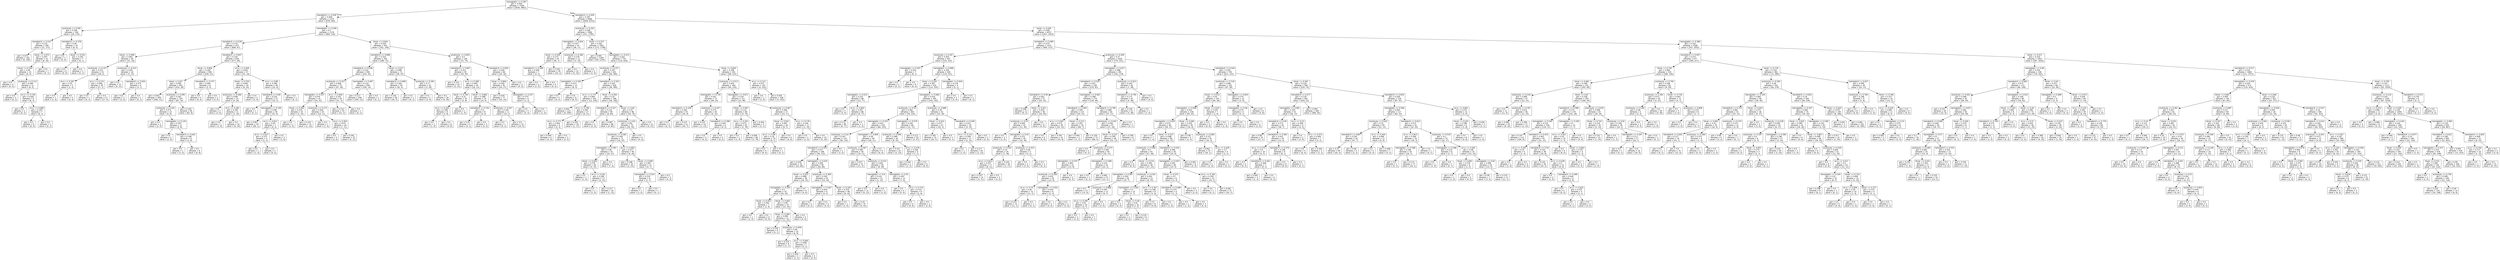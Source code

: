 digraph Tree {
node [shape=box, fontname="helvetica"] ;
edge [fontname="helvetica"] ;
0 [label="hemoglobin <= 0.287\ngini = 0.458\nsamples = 7438\nvalue = [2636, 4802]"] ;
1 [label="hematokrit <= 0.439\ngini = 0.409\nsamples = 1370\nvalue = [978, 392]"] ;
0 -> 1 [labeldistance=2.5, labelangle=45, headlabel="True"] ;
3 [label="erytrocyty <= 0.391\ngini = 0.168\nsamples = 194\nvalue = [18, 176]"] ;
1 -> 3 ;
87 [label="hematokrit <= 0.417\ngini = 0.122\nsamples = 184\nvalue = [12, 172]"] ;
3 -> 87 ;
319 [label="gini = 0.071\nsamples = 162\nvalue = [6, 156]"] ;
87 -> 319 ;
320 [label="hbver <= 0.475\ngini = 0.397\nsamples = 22\nvalue = [6, 16]"] ;
87 -> 320 ;
559 [label="hbver <= 0.344\ngini = 0.48\nsamples = 15\nvalue = [6, 9]"] ;
320 -> 559 ;
561 [label="gini = 0.0\nsamples = 4\nvalue = [0, 4]"] ;
559 -> 561 ;
562 [label="erytrocyty <= 0.112\ngini = 0.496\nsamples = 11\nvalue = [6, 5]"] ;
559 -> 562 ;
627 [label="gini = 0.0\nsamples = 2\nvalue = [0, 2]"] ;
562 -> 627 ;
628 [label="er-cv <= 0.238\ngini = 0.444\nsamples = 9\nvalue = [6, 3]"] ;
562 -> 628 ;
629 [label="gini = 0.0\nsamples = 2\nvalue = [0, 2]"] ;
628 -> 629 ;
630 [label="er-cv <= 0.689\ngini = 0.245\nsamples = 7\nvalue = [6, 1]"] ;
628 -> 630 ;
631 [label="gini = 0.0\nsamples = 6\nvalue = [6, 0]"] ;
630 -> 631 ;
632 [label="gini = 0.0\nsamples = 1\nvalue = [0, 1]"] ;
630 -> 632 ;
560 [label="gini = 0.0\nsamples = 7\nvalue = [0, 7]"] ;
320 -> 560 ;
88 [label="hematokrit <= 0.378\ngini = 0.48\nsamples = 10\nvalue = [6, 4]"] ;
3 -> 88 ;
191 [label="gini = 0.0\nsamples = 3\nvalue = [0, 3]"] ;
88 -> 191 ;
192 [label="hbver <= 0.532\ngini = 0.245\nsamples = 7\nvalue = [6, 1]"] ;
88 -> 192 ;
445 [label="gini = 0.0\nsamples = 6\nvalue = [6, 0]"] ;
192 -> 445 ;
446 [label="gini = 0.0\nsamples = 1\nvalue = [0, 1]"] ;
192 -> 446 ;
4 [label="hemoglobin <= 0.206\ngini = 0.3\nsamples = 1176\nvalue = [960, 216]"] ;
1 -> 4 ;
21 [label="hematokrit <= 0.528\ngini = 0.179\nsamples = 675\nvalue = [608, 67]"] ;
4 -> 21 ;
61 [label="hbver <= 0.499\ngini = 0.465\nsamples = 49\nvalue = [31, 18]"] ;
21 -> 61 ;
63 [label="erytrocyty <= 0.157\ngini = 0.257\nsamples = 33\nvalue = [28, 5]"] ;
61 -> 63 ;
107 [label="er-cv <= 0.287\ngini = 0.32\nsamples = 5\nvalue = [1, 4]"] ;
63 -> 107 ;
521 [label="gini = 0.0\nsamples = 1\nvalue = [1, 0]"] ;
107 -> 521 ;
522 [label="gini = 0.0\nsamples = 4\nvalue = [0, 4]"] ;
107 -> 522 ;
108 [label="er-cv <= 0.174\ngini = 0.069\nsamples = 28\nvalue = [27, 1]"] ;
63 -> 108 ;
375 [label="gini = 0.0\nsamples = 1\nvalue = [0, 1]"] ;
108 -> 375 ;
376 [label="gini = 0.0\nsamples = 27\nvalue = [27, 0]"] ;
108 -> 376 ;
64 [label="erytrocyty <= 0.413\ngini = 0.305\nsamples = 16\nvalue = [3, 13]"] ;
61 -> 64 ;
179 [label="gini = 0.0\nsamples = 12\nvalue = [0, 12]"] ;
64 -> 179 ;
180 [label="hematokrit <= 0.504\ngini = 0.375\nsamples = 4\nvalue = [3, 1]"] ;
64 -> 180 ;
579 [label="gini = 0.0\nsamples = 3\nvalue = [3, 0]"] ;
180 -> 579 ;
580 [label="gini = 0.0\nsamples = 1\nvalue = [0, 1]"] ;
180 -> 580 ;
62 [label="hematokrit <= 0.837\ngini = 0.144\nsamples = 626\nvalue = [577, 49]"] ;
21 -> 62 ;
99 [label="hbver <= 0.804\ngini = 0.109\nsamples = 569\nvalue = [536, 33]"] ;
62 -> 99 ;
101 [label="hbver <= 0.67\ngini = 0.095\nsamples = 561\nvalue = [533, 28]"] ;
99 -> 101 ;
221 [label="gini = 0.051\nsamples = 458\nvalue = [446, 12]"] ;
101 -> 221 ;
222 [label="erytrocyty <= 0.595\ngini = 0.262\nsamples = 103\nvalue = [87, 16]"] ;
101 -> 222 ;
223 [label="erytrocyty <= 0.425\ngini = 0.473\nsamples = 13\nvalue = [5, 8]"] ;
222 -> 223 ;
421 [label="gini = 0.0\nsamples = 2\nvalue = [2, 0]"] ;
223 -> 421 ;
422 [label="hemoglobin <= 0.129\ngini = 0.397\nsamples = 11\nvalue = [3, 8]"] ;
223 -> 422 ;
423 [label="gini = 0.0\nsamples = 2\nvalue = [2, 0]"] ;
422 -> 423 ;
424 [label="hematokrit <= 0.641\ngini = 0.198\nsamples = 9\nvalue = [1, 8]"] ;
422 -> 424 ;
427 [label="gini = 0.0\nsamples = 1\nvalue = [1, 0]"] ;
424 -> 427 ;
428 [label="gini = 0.0\nsamples = 8\nvalue = [0, 8]"] ;
424 -> 428 ;
224 [label="gini = 0.162\nsamples = 90\nvalue = [82, 8]"] ;
222 -> 224 ;
102 [label="hematokrit <= 0.757\ngini = 0.469\nsamples = 8\nvalue = [3, 5]"] ;
99 -> 102 ;
147 [label="gini = 0.0\nsamples = 5\nvalue = [0, 5]"] ;
102 -> 147 ;
148 [label="gini = 0.0\nsamples = 3\nvalue = [3, 0]"] ;
102 -> 148 ;
100 [label="er-cv <= 0.458\ngini = 0.404\nsamples = 57\nvalue = [41, 16]"] ;
62 -> 100 ;
171 [label="hbver <= 0.704\ngini = 0.499\nsamples = 19\nvalue = [9, 10]"] ;
100 -> 171 ;
173 [label="erytrocyty <= 0.466\ngini = 0.408\nsamples = 14\nvalue = [4, 10]"] ;
171 -> 173 ;
175 [label="gini = 0.0\nsamples = 3\nvalue = [3, 0]"] ;
173 -> 175 ;
176 [label="er-cv <= 0.282\ngini = 0.165\nsamples = 11\nvalue = [1, 10]"] ;
173 -> 176 ;
403 [label="gini = 0.0\nsamples = 1\nvalue = [1, 0]"] ;
176 -> 403 ;
404 [label="gini = 0.0\nsamples = 10\nvalue = [0, 10]"] ;
176 -> 404 ;
174 [label="gini = 0.0\nsamples = 5\nvalue = [5, 0]"] ;
171 -> 174 ;
172 [label="er-cv <= 0.88\ngini = 0.266\nsamples = 38\nvalue = [32, 6]"] ;
100 -> 172 ;
617 [label="hematokrit <= 0.84\ngini = 0.234\nsamples = 37\nvalue = [32, 5]"] ;
172 -> 617 ;
619 [label="gini = 0.0\nsamples = 1\nvalue = [0, 1]"] ;
617 -> 619 ;
620 [label="hemoglobin <= 0.149\ngini = 0.198\nsamples = 36\nvalue = [32, 4]"] ;
617 -> 620 ;
621 [label="gini = 0.067\nsamples = 29\nvalue = [28, 1]"] ;
620 -> 621 ;
622 [label="er-cv <= 0.612\ngini = 0.49\nsamples = 7\nvalue = [4, 3]"] ;
620 -> 622 ;
623 [label="er-cv <= 0.527\ngini = 0.375\nsamples = 4\nvalue = [1, 3]"] ;
622 -> 623 ;
625 [label="gini = 0.0\nsamples = 1\nvalue = [1, 0]"] ;
623 -> 625 ;
626 [label="gini = 0.0\nsamples = 3\nvalue = [0, 3]"] ;
623 -> 626 ;
624 [label="gini = 0.0\nsamples = 3\nvalue = [3, 0]"] ;
622 -> 624 ;
618 [label="gini = 0.0\nsamples = 1\nvalue = [0, 1]"] ;
172 -> 618 ;
22 [label="hbver <= 0.644\ngini = 0.418\nsamples = 501\nvalue = [352, 149]"] ;
4 -> 22 ;
25 [label="hematokrit <= 0.698\ngini = 0.333\nsamples = 355\nvalue = [280, 75]"] ;
22 -> 25 ;
39 [label="hematokrit <= 0.508\ngini = 0.252\nsamples = 284\nvalue = [242, 42]"] ;
25 -> 39 ;
45 [label="erytrocyty <= 0.321\ngini = 0.468\nsamples = 75\nvalue = [47, 28]"] ;
39 -> 45 ;
47 [label="hemoglobin <= 0.237\ngini = 0.476\nsamples = 41\nvalue = [16, 25]"] ;
45 -> 47 ;
151 [label="hbver <= 0.293\ngini = 0.219\nsamples = 16\nvalue = [2, 14]"] ;
47 -> 151 ;
509 [label="gini = 0.0\nsamples = 1\nvalue = [1, 0]"] ;
151 -> 509 ;
510 [label="gini = 0.124\nsamples = 15\nvalue = [1, 14]"] ;
151 -> 510 ;
152 [label="erytrocyty <= 0.175\ngini = 0.493\nsamples = 25\nvalue = [14, 11]"] ;
47 -> 152 ;
153 [label="gini = 0.0\nsamples = 7\nvalue = [7, 0]"] ;
152 -> 153 ;
154 [label="er-cv <= 0.354\ngini = 0.475\nsamples = 18\nvalue = [7, 11]"] ;
152 -> 154 ;
237 [label="gini = 0.0\nsamples = 3\nvalue = [3, 0]"] ;
154 -> 237 ;
238 [label="gini = 0.391\nsamples = 15\nvalue = [4, 11]"] ;
154 -> 238 ;
48 [label="er-cv <= 0.836\ngini = 0.161\nsamples = 34\nvalue = [31, 3]"] ;
45 -> 48 ;
451 [label="gini = 0.114\nsamples = 33\nvalue = [31, 2]"] ;
48 -> 451 ;
452 [label="gini = 0.0\nsamples = 1\nvalue = [0, 1]"] ;
48 -> 452 ;
46 [label="hemoglobin <= 0.287\ngini = 0.125\nsamples = 209\nvalue = [195, 14]"] ;
39 -> 46 ;
439 [label="gini = 0.117\nsamples = 208\nvalue = [195, 13]"] ;
46 -> 439 ;
440 [label="gini = 0.0\nsamples = 1\nvalue = [0, 1]"] ;
46 -> 440 ;
40 [label="hbver <= 0.517\ngini = 0.498\nsamples = 71\nvalue = [38, 33]"] ;
25 -> 40 ;
41 [label="hematokrit <= 0.969\ngini = 0.184\nsamples = 39\nvalue = [35, 4]"] ;
40 -> 41 ;
507 [label="gini = 0.145\nsamples = 38\nvalue = [35, 3]"] ;
41 -> 507 ;
508 [label="gini = 0.0\nsamples = 1\nvalue = [0, 1]"] ;
41 -> 508 ;
42 [label="erytrocyty <= 0.295\ngini = 0.17\nsamples = 32\nvalue = [3, 29]"] ;
40 -> 42 ;
85 [label="gini = 0.0\nsamples = 3\nvalue = [3, 0]"] ;
42 -> 85 ;
86 [label="gini = 0.0\nsamples = 29\nvalue = [0, 29]"] ;
42 -> 86 ;
26 [label="erytrocyty <= 0.603\ngini = 0.5\nsamples = 146\nvalue = [72, 74]"] ;
22 -> 26 ;
49 [label="hematokrit <= 0.687\ngini = 0.412\nsamples = 62\nvalue = [18, 44]"] ;
26 -> 49 ;
65 [label="gini = 0.114\nsamples = 33\nvalue = [2, 31]"] ;
49 -> 65 ;
66 [label="er-cv <= 0.398\ngini = 0.495\nsamples = 29\nvalue = [16, 13]"] ;
49 -> 66 ;
145 [label="hbver <= 0.744\ngini = 0.32\nsamples = 10\nvalue = [2, 8]"] ;
66 -> 145 ;
653 [label="er-cv <= 0.163\ngini = 0.198\nsamples = 9\nvalue = [1, 8]"] ;
145 -> 653 ;
655 [label="gini = 0.0\nsamples = 1\nvalue = [1, 0]"] ;
653 -> 655 ;
656 [label="gini = 0.0\nsamples = 8\nvalue = [0, 8]"] ;
653 -> 656 ;
654 [label="gini = 0.0\nsamples = 1\nvalue = [1, 0]"] ;
145 -> 654 ;
146 [label="hbver <= 0.682\ngini = 0.388\nsamples = 19\nvalue = [14, 5]"] ;
66 -> 146 ;
549 [label="hematokrit <= 0.761\ngini = 0.5\nsamples = 8\nvalue = [4, 4]"] ;
146 -> 549 ;
551 [label="gini = 0.32\nsamples = 5\nvalue = [4, 1]"] ;
549 -> 551 ;
552 [label="gini = 0.0\nsamples = 3\nvalue = [0, 3]"] ;
549 -> 552 ;
550 [label="erytrocyty <= 0.457\ngini = 0.165\nsamples = 11\nvalue = [10, 1]"] ;
146 -> 550 ;
553 [label="gini = 0.0\nsamples = 1\nvalue = [0, 1]"] ;
550 -> 553 ;
554 [label="gini = 0.0\nsamples = 10\nvalue = [10, 0]"] ;
550 -> 554 ;
50 [label="hematokrit <= 0.825\ngini = 0.459\nsamples = 84\nvalue = [54, 30]"] ;
26 -> 50 ;
255 [label="hbver <= 0.856\ngini = 0.444\nsamples = 81\nvalue = [54, 27]"] ;
50 -> 255 ;
613 [label="gini = 0.429\nsamples = 77\nvalue = [53, 24]"] ;
255 -> 613 ;
614 [label="hemoglobin <= 0.257\ngini = 0.375\nsamples = 4\nvalue = [1, 3]"] ;
255 -> 614 ;
615 [label="gini = 0.0\nsamples = 3\nvalue = [0, 3]"] ;
614 -> 615 ;
616 [label="gini = 0.0\nsamples = 1\nvalue = [1, 0]"] ;
614 -> 616 ;
256 [label="gini = 0.0\nsamples = 3\nvalue = [0, 3]"] ;
50 -> 256 ;
2 [label="hematokrit <= 0.405\ngini = 0.397\nsamples = 6068\nvalue = [1658, 4410]"] ;
0 -> 2 [labeldistance=2.5, labelangle=-45, headlabel="False"] ;
5 [label="erytrocyty <= 0.193\ngini = 0.189\nsamples = 1996\nvalue = [211, 1785]"] ;
2 -> 5 ;
17 [label="hemoglobin <= 0.634\ngini = 0.427\nsamples = 55\nvalue = [38, 17]"] ;
5 -> 17 ;
51 [label="hbver <= 0.356\ngini = 0.273\nsamples = 43\nvalue = [36, 7]"] ;
17 -> 51 ;
103 [label="hematokrit <= 0.289\ngini = 0.408\nsamples = 7\nvalue = [2, 5]"] ;
51 -> 103 ;
217 [label="gini = 0.0\nsamples = 2\nvalue = [2, 0]"] ;
103 -> 217 ;
218 [label="gini = 0.0\nsamples = 5\nvalue = [0, 5]"] ;
103 -> 218 ;
104 [label="gini = 0.105\nsamples = 36\nvalue = [34, 2]"] ;
51 -> 104 ;
52 [label="erytrocyty <= 0.186\ngini = 0.278\nsamples = 12\nvalue = [2, 10]"] ;
17 -> 52 ;
181 [label="gini = 0.0\nsamples = 10\nvalue = [0, 10]"] ;
52 -> 181 ;
182 [label="gini = 0.0\nsamples = 2\nvalue = [2, 0]"] ;
52 -> 182 ;
18 [label="hbver <= 0.374\ngini = 0.162\nsamples = 1941\nvalue = [173, 1768]"] ;
5 -> 18 ;
43 [label="gini = 0.093\nsamples = 1209\nvalue = [59, 1150]"] ;
18 -> 43 ;
44 [label="hemoglobin <= 0.513\ngini = 0.263\nsamples = 732\nvalue = [114, 618]"] ;
18 -> 44 ;
73 [label="erytrocyty <= 0.237\ngini = 0.187\nsamples = 441\nvalue = [46, 395]"] ;
44 -> 73 ;
81 [label="hemoglobin <= 0.328\ngini = 0.473\nsamples = 13\nvalue = [8, 5]"] ;
73 -> 81 ;
83 [label="gini = 0.0\nsamples = 5\nvalue = [0, 5]"] ;
81 -> 83 ;
84 [label="gini = 0.0\nsamples = 8\nvalue = [8, 0]"] ;
81 -> 84 ;
82 [label="hematokrit <= 0.325\ngini = 0.162\nsamples = 428\nvalue = [38, 390]"] ;
73 -> 82 ;
453 [label="er-cv <= 0.737\ngini = 0.094\nsamples = 242\nvalue = [12, 230]"] ;
82 -> 453 ;
467 [label="gini = 0.054\nsamples = 215\nvalue = [6, 209]"] ;
453 -> 467 ;
468 [label="er-cv <= 0.785\ngini = 0.346\nsamples = 27\nvalue = [6, 21]"] ;
453 -> 468 ;
469 [label="er-cv <= 0.771\ngini = 0.494\nsamples = 9\nvalue = [5, 4]"] ;
468 -> 469 ;
471 [label="gini = 0.444\nsamples = 6\nvalue = [2, 4]"] ;
469 -> 471 ;
472 [label="gini = 0.0\nsamples = 3\nvalue = [3, 0]"] ;
469 -> 472 ;
470 [label="gini = 0.105\nsamples = 18\nvalue = [1, 17]"] ;
468 -> 470 ;
454 [label="hbver <= 0.456\ngini = 0.24\nsamples = 186\nvalue = [26, 160]"] ;
82 -> 454 ;
455 [label="hematokrit <= 0.327\ngini = 0.124\nsamples = 90\nvalue = [6, 84]"] ;
454 -> 455 ;
457 [label="gini = 0.0\nsamples = 2\nvalue = [2, 0]"] ;
455 -> 457 ;
458 [label="gini = 0.087\nsamples = 88\nvalue = [4, 84]"] ;
455 -> 458 ;
456 [label="hbver <= 0.64\ngini = 0.33\nsamples = 96\nvalue = [20, 76]"] ;
454 -> 456 ;
459 [label="erytrocyty <= 0.61\ngini = 0.391\nsamples = 75\nvalue = [20, 55]"] ;
456 -> 459 ;
461 [label="erytrocyty <= 0.382\ngini = 0.349\nsamples = 71\nvalue = [16, 55]"] ;
459 -> 461 ;
463 [label="hemoglobin <= 0.387\ngini = 0.48\nsamples = 25\nvalue = [10, 15]"] ;
461 -> 463 ;
465 [label="hbver <= 0.456\ngini = 0.278\nsamples = 18\nvalue = [3, 15]"] ;
463 -> 465 ;
609 [label="gini = 0.0\nsamples = 1\nvalue = [1, 0]"] ;
465 -> 609 ;
610 [label="er-cv <= 0.261\ngini = 0.208\nsamples = 17\nvalue = [2, 15]"] ;
465 -> 610 ;
611 [label="gini = 0.0\nsamples = 1\nvalue = [1, 0]"] ;
610 -> 611 ;
612 [label="gini = 0.117\nsamples = 16\nvalue = [1, 15]"] ;
610 -> 612 ;
466 [label="gini = 0.0\nsamples = 7\nvalue = [7, 0]"] ;
463 -> 466 ;
464 [label="er-cv <= 0.605\ngini = 0.227\nsamples = 46\nvalue = [6, 40]"] ;
461 -> 464 ;
539 [label="gini = 0.108\nsamples = 35\nvalue = [2, 33]"] ;
464 -> 539 ;
540 [label="hbver <= 0.508\ngini = 0.463\nsamples = 11\nvalue = [4, 7]"] ;
464 -> 540 ;
541 [label="hemoglobin <= 0.323\ngini = 0.219\nsamples = 8\nvalue = [1, 7]"] ;
540 -> 541 ;
543 [label="gini = 0.0\nsamples = 1\nvalue = [1, 0]"] ;
541 -> 543 ;
544 [label="gini = 0.0\nsamples = 7\nvalue = [0, 7]"] ;
541 -> 544 ;
542 [label="gini = 0.0\nsamples = 3\nvalue = [3, 0]"] ;
540 -> 542 ;
462 [label="gini = 0.0\nsamples = 4\nvalue = [4, 0]"] ;
459 -> 462 ;
460 [label="gini = 0.0\nsamples = 21\nvalue = [0, 21]"] ;
456 -> 460 ;
74 [label="hbver <= 0.604\ngini = 0.358\nsamples = 291\nvalue = [68, 223]"] ;
44 -> 74 ;
75 [label="erytrocyty <= 0.513\ngini = 0.454\nsamples = 184\nvalue = [64, 120]"] ;
74 -> 75 ;
77 [label="hemoglobin <= 0.755\ngini = 0.441\nsamples = 73\nvalue = [49, 24]"] ;
75 -> 77 ;
79 [label="hematokrit <= 0.158\ngini = 0.282\nsamples = 53\nvalue = [44, 9]"] ;
77 -> 79 ;
215 [label="gini = 0.0\nsamples = 2\nvalue = [0, 2]"] ;
79 -> 215 ;
216 [label="gini = 0.237\nsamples = 51\nvalue = [44, 7]"] ;
79 -> 216 ;
80 [label="erytrocyty <= 0.437\ngini = 0.375\nsamples = 20\nvalue = [5, 15]"] ;
77 -> 80 ;
209 [label="gini = 0.133\nsamples = 14\nvalue = [1, 13]"] ;
80 -> 209 ;
210 [label="hematokrit <= 0.398\ngini = 0.444\nsamples = 6\nvalue = [4, 2]"] ;
80 -> 210 ;
239 [label="gini = 0.0\nsamples = 4\nvalue = [4, 0]"] ;
210 -> 239 ;
240 [label="gini = 0.0\nsamples = 2\nvalue = [0, 2]"] ;
210 -> 240 ;
78 [label="hemoglobin <= 0.671\ngini = 0.234\nsamples = 111\nvalue = [15, 96]"] ;
75 -> 78 ;
137 [label="hbver <= 0.567\ngini = 0.112\nsamples = 84\nvalue = [5, 79]"] ;
78 -> 137 ;
283 [label="er-cv <= 0.163\ngini = 0.071\nsamples = 81\nvalue = [3, 78]"] ;
137 -> 283 ;
389 [label="gini = 0.0\nsamples = 1\nvalue = [1, 0]"] ;
283 -> 389 ;
390 [label="gini = 0.049\nsamples = 80\nvalue = [2, 78]"] ;
283 -> 390 ;
284 [label="gini = 0.444\nsamples = 3\nvalue = [2, 1]"] ;
137 -> 284 ;
138 [label="erytrocyty <= 0.667\ngini = 0.466\nsamples = 27\nvalue = [10, 17]"] ;
78 -> 138 ;
211 [label="hbver <= 0.501\ngini = 0.492\nsamples = 16\nvalue = [9, 7]"] ;
138 -> 211 ;
213 [label="er-cv <= 0.84\ngini = 0.18\nsamples = 10\nvalue = [9, 1]"] ;
211 -> 213 ;
411 [label="gini = 0.0\nsamples = 9\nvalue = [9, 0]"] ;
213 -> 411 ;
412 [label="gini = 0.0\nsamples = 1\nvalue = [0, 1]"] ;
213 -> 412 ;
214 [label="gini = 0.0\nsamples = 6\nvalue = [0, 6]"] ;
211 -> 214 ;
212 [label="er-cv <= 0.176\ngini = 0.165\nsamples = 11\nvalue = [1, 10]"] ;
138 -> 212 ;
405 [label="gini = 0.0\nsamples = 1\nvalue = [1, 0]"] ;
212 -> 405 ;
406 [label="gini = 0.0\nsamples = 10\nvalue = [0, 10]"] ;
212 -> 406 ;
76 [label="er-cv <= 0.113\ngini = 0.072\nsamples = 107\nvalue = [4, 103]"] ;
74 -> 76 ;
397 [label="gini = 0.0\nsamples = 1\nvalue = [1, 0]"] ;
76 -> 397 ;
398 [label="gini = 0.055\nsamples = 106\nvalue = [3, 103]"] ;
76 -> 398 ;
6 [label="hbver <= 0.426\ngini = 0.458\nsamples = 4072\nvalue = [1447, 2625]"] ;
2 -> 6 ;
7 [label="hematokrit <= 0.485\ngini = 0.475\nsamples = 1473\nvalue = [900, 573]"] ;
6 -> 7 ;
9 [label="erytrocyty <= 0.197\ngini = 0.403\nsamples = 447\nvalue = [125, 322]"] ;
7 -> 9 ;
115 [label="hemoglobin <= 0.307\ngini = 0.245\nsamples = 7\nvalue = [6, 1]"] ;
9 -> 115 ;
443 [label="gini = 0.0\nsamples = 1\nvalue = [0, 1]"] ;
115 -> 443 ;
444 [label="gini = 0.0\nsamples = 6\nvalue = [6, 0]"] ;
115 -> 444 ;
116 [label="hemoglobin <= 0.866\ngini = 0.395\nsamples = 440\nvalue = [119, 321]"] ;
9 -> 116 ;
143 [label="hbver <= 0.235\ngini = 0.387\nsamples = 434\nvalue = [114, 320]"] ;
116 -> 143 ;
161 [label="hemoglobin <= 0.412\ngini = 0.233\nsamples = 89\nvalue = [12, 77]"] ;
143 -> 161 ;
167 [label="gini = 0.0\nsamples = 3\nvalue = [3, 0]"] ;
161 -> 167 ;
168 [label="er-cv <= 0.954\ngini = 0.187\nsamples = 86\nvalue = [9, 77]"] ;
161 -> 168 ;
513 [label="gini = 0.171\nsamples = 85\nvalue = [8, 77]"] ;
168 -> 513 ;
514 [label="gini = 0.0\nsamples = 1\nvalue = [1, 0]"] ;
168 -> 514 ;
162 [label="hemoglobin <= 0.682\ngini = 0.416\nsamples = 345\nvalue = [102, 243]"] ;
143 -> 162 ;
163 [label="erytrocyty <= 0.55\ngini = 0.382\nsamples = 303\nvalue = [78, 225]"] ;
162 -> 163 ;
195 [label="hemoglobin <= 0.531\ngini = 0.421\nsamples = 219\nvalue = [66, 153]"] ;
163 -> 195 ;
197 [label="erytrocyty <= 0.54\ngini = 0.347\nsamples = 170\nvalue = [38, 132]"] ;
195 -> 197 ;
265 [label="hematokrit <= 0.435\ngini = 0.337\nsamples = 168\nvalue = [36, 132]"] ;
197 -> 265 ;
377 [label="gini = 0.229\nsamples = 76\nvalue = [10, 66]"] ;
265 -> 377 ;
378 [label="hemoglobin <= 0.425\ngini = 0.405\nsamples = 92\nvalue = [26, 66]"] ;
265 -> 378 ;
379 [label="hbver <= 0.415\ngini = 0.488\nsamples = 38\nvalue = [16, 22]"] ;
378 -> 379 ;
385 [label="hemoglobin <= 0.341\ngini = 0.5\nsamples = 32\nvalue = [16, 16]"] ;
379 -> 385 ;
387 [label="hbver <= 0.255\ngini = 0.245\nsamples = 7\nvalue = [1, 6]"] ;
385 -> 387 ;
449 [label="gini = 0.0\nsamples = 1\nvalue = [1, 0]"] ;
387 -> 449 ;
450 [label="gini = 0.0\nsamples = 6\nvalue = [0, 6]"] ;
387 -> 450 ;
388 [label="hbver <= 0.402\ngini = 0.48\nsamples = 25\nvalue = [15, 10]"] ;
385 -> 388 ;
565 [label="hbver <= 0.306\ngini = 0.499\nsamples = 21\nvalue = [11, 10]"] ;
388 -> 565 ;
567 [label="gini = 0.278\nsamples = 6\nvalue = [5, 1]"] ;
565 -> 567 ;
568 [label="erytrocyty <= 0.409\ngini = 0.48\nsamples = 15\nvalue = [6, 9]"] ;
565 -> 568 ;
569 [label="gini = 0.219\nsamples = 8\nvalue = [1, 7]"] ;
568 -> 569 ;
570 [label="er-cv <= 0.458\ngini = 0.408\nsamples = 7\nvalue = [5, 2]"] ;
568 -> 570 ;
571 [label="gini = 0.444\nsamples = 3\nvalue = [1, 2]"] ;
570 -> 571 ;
572 [label="gini = 0.0\nsamples = 4\nvalue = [4, 0]"] ;
570 -> 572 ;
566 [label="gini = 0.0\nsamples = 4\nvalue = [4, 0]"] ;
388 -> 566 ;
386 [label="gini = 0.0\nsamples = 6\nvalue = [0, 6]"] ;
379 -> 386 ;
380 [label="erytrocyty <= 0.309\ngini = 0.302\nsamples = 54\nvalue = [10, 44]"] ;
378 -> 380 ;
381 [label="hemoglobin <= 0.457\ngini = 0.444\nsamples = 6\nvalue = [4, 2]"] ;
380 -> 381 ;
383 [label="gini = 0.0\nsamples = 2\nvalue = [0, 2]"] ;
381 -> 383 ;
384 [label="gini = 0.0\nsamples = 4\nvalue = [4, 0]"] ;
381 -> 384 ;
382 [label="hbver <= 0.245\ngini = 0.219\nsamples = 48\nvalue = [6, 42]"] ;
380 -> 382 ;
545 [label="gini = 0.0\nsamples = 1\nvalue = [1, 0]"] ;
382 -> 545 ;
546 [label="gini = 0.19\nsamples = 47\nvalue = [5, 42]"] ;
382 -> 546 ;
266 [label="gini = 0.0\nsamples = 2\nvalue = [2, 0]"] ;
197 -> 266 ;
198 [label="hemoglobin <= 0.609\ngini = 0.49\nsamples = 49\nvalue = [28, 21]"] ;
195 -> 198 ;
199 [label="erytrocyty <= 0.467\ngini = 0.499\nsamples = 40\nvalue = [19, 21]"] ;
198 -> 199 ;
201 [label="gini = 0.337\nsamples = 14\nvalue = [11, 3]"] ;
199 -> 201 ;
202 [label="erytrocyty <= 0.514\ngini = 0.426\nsamples = 26\nvalue = [8, 18]"] ;
199 -> 202 ;
229 [label="hemoglobin <= 0.6\ngini = 0.142\nsamples = 13\nvalue = [1, 12]"] ;
202 -> 229 ;
399 [label="gini = 0.0\nsamples = 12\nvalue = [0, 12]"] ;
229 -> 399 ;
400 [label="gini = 0.0\nsamples = 1\nvalue = [1, 0]"] ;
229 -> 400 ;
230 [label="hemoglobin <= 0.55\ngini = 0.497\nsamples = 13\nvalue = [7, 6]"] ;
202 -> 230 ;
231 [label="gini = 0.0\nsamples = 5\nvalue = [5, 0]"] ;
230 -> 231 ;
232 [label="er-cv <= 0.774\ngini = 0.375\nsamples = 8\nvalue = [2, 6]"] ;
230 -> 232 ;
233 [label="gini = 0.0\nsamples = 6\nvalue = [0, 6]"] ;
232 -> 233 ;
234 [label="gini = 0.0\nsamples = 2\nvalue = [2, 0]"] ;
232 -> 234 ;
200 [label="gini = 0.0\nsamples = 9\nvalue = [9, 0]"] ;
198 -> 200 ;
196 [label="hemoglobin <= 0.579\ngini = 0.245\nsamples = 84\nvalue = [12, 72]"] ;
163 -> 196 ;
475 [label="erytrocyty <= 0.596\ngini = 0.389\nsamples = 34\nvalue = [9, 25]"] ;
196 -> 475 ;
477 [label="gini = 0.147\nsamples = 25\nvalue = [2, 23]"] ;
475 -> 477 ;
478 [label="er-cv <= 0.379\ngini = 0.346\nsamples = 9\nvalue = [7, 2]"] ;
475 -> 478 ;
479 [label="gini = 0.444\nsamples = 3\nvalue = [1, 2]"] ;
478 -> 479 ;
480 [label="gini = 0.0\nsamples = 6\nvalue = [6, 0]"] ;
478 -> 480 ;
476 [label="gini = 0.113\nsamples = 50\nvalue = [3, 47]"] ;
196 -> 476 ;
164 [label="erytrocyty <= 0.688\ngini = 0.49\nsamples = 42\nvalue = [24, 18]"] ;
162 -> 164 ;
165 [label="hbver <= 0.415\ngini = 0.227\nsamples = 23\nvalue = [20, 3]"] ;
164 -> 165 ;
533 [label="gini = 0.165\nsamples = 22\nvalue = [20, 2]"] ;
165 -> 533 ;
534 [label="gini = 0.0\nsamples = 1\nvalue = [0, 1]"] ;
165 -> 534 ;
166 [label="hematokrit <= 0.456\ngini = 0.332\nsamples = 19\nvalue = [4, 15]"] ;
164 -> 166 ;
227 [label="er-cv <= 0.115\ngini = 0.208\nsamples = 17\nvalue = [2, 15]"] ;
166 -> 227 ;
505 [label="gini = 0.0\nsamples = 1\nvalue = [1, 0]"] ;
227 -> 505 ;
506 [label="gini = 0.117\nsamples = 16\nvalue = [1, 15]"] ;
227 -> 506 ;
228 [label="gini = 0.0\nsamples = 2\nvalue = [2, 0]"] ;
166 -> 228 ;
144 [label="hemoglobin <= 0.934\ngini = 0.278\nsamples = 6\nvalue = [5, 1]"] ;
116 -> 144 ;
495 [label="gini = 0.0\nsamples = 5\nvalue = [5, 0]"] ;
144 -> 495 ;
496 [label="gini = 0.0\nsamples = 1\nvalue = [0, 1]"] ;
144 -> 496 ;
10 [label="erytrocyty <= 0.449\ngini = 0.37\nsamples = 1026\nvalue = [775, 251]"] ;
7 -> 10 ;
19 [label="hemoglobin <= 0.617\ngini = 0.488\nsamples = 281\nvalue = [162, 119]"] ;
10 -> 19 ;
23 [label="hematokrit <= 0.525\ngini = 0.451\nsamples = 236\nvalue = [155, 81]"] ;
19 -> 23 ;
67 [label="hematokrit <= 0.49\ngini = 0.492\nsamples = 57\nvalue = [25, 32]"] ;
23 -> 67 ;
139 [label="gini = 0.298\nsamples = 11\nvalue = [9, 2]"] ;
67 -> 139 ;
140 [label="hbver <= 0.421\ngini = 0.454\nsamples = 46\nvalue = [16, 30]"] ;
67 -> 140 ;
149 [label="erytrocyty <= 0.24\ngini = 0.408\nsamples = 42\nvalue = [12, 30]"] ;
140 -> 149 ;
327 [label="gini = 0.0\nsamples = 2\nvalue = [2, 0]"] ;
149 -> 327 ;
328 [label="hemoglobin <= 0.54\ngini = 0.375\nsamples = 40\nvalue = [10, 30]"] ;
149 -> 328 ;
659 [label="erytrocyty <= 0.352\ngini = 0.32\nsamples = 35\nvalue = [7, 28]"] ;
328 -> 659 ;
663 [label="er-cv <= 0.613\ngini = 0.457\nsamples = 17\nvalue = [6, 11]"] ;
659 -> 663 ;
665 [label="gini = 0.337\nsamples = 14\nvalue = [3, 11]"] ;
663 -> 665 ;
666 [label="gini = 0.0\nsamples = 3\nvalue = [3, 0]"] ;
663 -> 666 ;
664 [label="gini = 0.105\nsamples = 18\nvalue = [1, 17]"] ;
659 -> 664 ;
660 [label="erytrocyty <= 0.413\ngini = 0.48\nsamples = 5\nvalue = [3, 2]"] ;
328 -> 660 ;
661 [label="gini = 0.0\nsamples = 3\nvalue = [3, 0]"] ;
660 -> 661 ;
662 [label="gini = 0.0\nsamples = 2\nvalue = [0, 2]"] ;
660 -> 662 ;
150 [label="gini = 0.0\nsamples = 4\nvalue = [4, 0]"] ;
140 -> 150 ;
68 [label="hemoglobin <= 0.462\ngini = 0.398\nsamples = 179\nvalue = [130, 49]"] ;
23 -> 68 ;
121 [label="hematokrit <= 0.583\ngini = 0.309\nsamples = 115\nvalue = [93, 22]"] ;
68 -> 121 ;
125 [label="er-cv <= 0.302\ngini = 0.473\nsamples = 39\nvalue = [24, 15]"] ;
121 -> 125 ;
127 [label="gini = 0.0\nsamples = 6\nvalue = [0, 6]"] ;
125 -> 127 ;
128 [label="gini = 0.397\nsamples = 33\nvalue = [24, 9]"] ;
125 -> 128 ;
126 [label="hbver <= 0.211\ngini = 0.167\nsamples = 76\nvalue = [69, 7]"] ;
121 -> 126 ;
331 [label="gini = 0.444\nsamples = 3\nvalue = [1, 2]"] ;
126 -> 331 ;
332 [label="gini = 0.128\nsamples = 73\nvalue = [68, 5]"] ;
126 -> 332 ;
122 [label="hematokrit <= 0.796\ngini = 0.488\nsamples = 64\nvalue = [37, 27]"] ;
68 -> 122 ;
123 [label="erytrocyty <= 0.432\ngini = 0.456\nsamples = 57\nvalue = [37, 20]"] ;
122 -> 123 ;
141 [label="hbver <= 0.227\ngini = 0.395\nsamples = 48\nvalue = [35, 13]"] ;
123 -> 141 ;
309 [label="gini = 0.0\nsamples = 2\nvalue = [0, 2]"] ;
141 -> 309 ;
310 [label="erytrocyty <= 0.373\ngini = 0.364\nsamples = 46\nvalue = [35, 11]"] ;
141 -> 310 ;
311 [label="hemoglobin <= 0.575\ngini = 0.483\nsamples = 22\nvalue = [13, 9]"] ;
310 -> 311 ;
313 [label="erytrocyty <= 0.359\ngini = 0.432\nsamples = 19\nvalue = [13, 6]"] ;
311 -> 313 ;
315 [label="er-cv <= 0.74\ngini = 0.26\nsamples = 13\nvalue = [11, 2]"] ;
313 -> 315 ;
547 [label="gini = 0.153\nsamples = 12\nvalue = [11, 1]"] ;
315 -> 547 ;
548 [label="gini = 0.0\nsamples = 1\nvalue = [0, 1]"] ;
315 -> 548 ;
316 [label="hemoglobin <= 0.552\ngini = 0.444\nsamples = 6\nvalue = [2, 4]"] ;
313 -> 316 ;
317 [label="gini = 0.0\nsamples = 4\nvalue = [0, 4]"] ;
316 -> 317 ;
318 [label="gini = 0.0\nsamples = 2\nvalue = [2, 0]"] ;
316 -> 318 ;
314 [label="gini = 0.0\nsamples = 3\nvalue = [0, 3]"] ;
311 -> 314 ;
312 [label="hemoglobin <= 0.468\ngini = 0.153\nsamples = 24\nvalue = [22, 2]"] ;
310 -> 312 ;
431 [label="gini = 0.0\nsamples = 1\nvalue = [0, 1]"] ;
312 -> 431 ;
432 [label="gini = 0.083\nsamples = 23\nvalue = [22, 1]"] ;
312 -> 432 ;
142 [label="gini = 0.346\nsamples = 9\nvalue = [2, 7]"] ;
123 -> 142 ;
124 [label="gini = 0.0\nsamples = 7\nvalue = [0, 7]"] ;
122 -> 124 ;
24 [label="erytrocyty <= 0.423\ngini = 0.263\nsamples = 45\nvalue = [7, 38]"] ;
19 -> 24 ;
119 [label="hematokrit <= 0.795\ngini = 0.172\nsamples = 42\nvalue = [4, 38]"] ;
24 -> 119 ;
483 [label="gini = 0.136\nsamples = 41\nvalue = [3, 38]"] ;
119 -> 483 ;
484 [label="gini = 0.0\nsamples = 1\nvalue = [1, 0]"] ;
119 -> 484 ;
120 [label="gini = 0.0\nsamples = 3\nvalue = [3, 0]"] ;
24 -> 120 ;
20 [label="hematokrit <= 0.544\ngini = 0.292\nsamples = 745\nvalue = [613, 132]"] ;
10 -> 20 ;
29 [label="erytrocyty <= 0.718\ngini = 0.468\nsamples = 155\nvalue = [97, 58]"] ;
20 -> 29 ;
157 [label="hbver <= 0.413\ngini = 0.45\nsamples = 143\nvalue = [94, 49]"] ;
29 -> 157 ;
159 [label="hemoglobin <= 0.646\ngini = 0.432\nsamples = 136\nvalue = [93, 43]"] ;
157 -> 159 ;
189 [label="hemoglobin <= 0.429\ngini = 0.474\nsamples = 96\nvalue = [59, 37]"] ;
159 -> 189 ;
293 [label="gini = 0.0\nsamples = 7\nvalue = [7, 0]"] ;
189 -> 293 ;
294 [label="hbver <= 0.337\ngini = 0.486\nsamples = 89\nvalue = [52, 37]"] ;
189 -> 294 ;
295 [label="erytrocyty <= 0.484\ngini = 0.5\nsamples = 55\nvalue = [27, 28]"] ;
294 -> 295 ;
297 [label="gini = 0.0\nsamples = 6\nvalue = [0, 6]"] ;
295 -> 297 ;
298 [label="hbver <= 0.274\ngini = 0.495\nsamples = 49\nvalue = [27, 22]"] ;
295 -> 298 ;
299 [label="hemoglobin <= 0.567\ngini = 0.393\nsamples = 26\nvalue = [19, 7]"] ;
298 -> 299 ;
301 [label="gini = 0.0\nsamples = 13\nvalue = [13, 0]"] ;
299 -> 301 ;
302 [label="erytrocyty <= 0.668\ngini = 0.497\nsamples = 13\nvalue = [6, 7]"] ;
299 -> 302 ;
305 [label="er-cv <= 0.295\ngini = 0.42\nsamples = 10\nvalue = [3, 7]"] ;
302 -> 305 ;
307 [label="gini = 0.0\nsamples = 3\nvalue = [3, 0]"] ;
305 -> 307 ;
308 [label="gini = 0.0\nsamples = 7\nvalue = [0, 7]"] ;
305 -> 308 ;
306 [label="gini = 0.0\nsamples = 3\nvalue = [3, 0]"] ;
302 -> 306 ;
300 [label="erytrocyty <= 0.541\ngini = 0.454\nsamples = 23\nvalue = [8, 15]"] ;
298 -> 300 ;
497 [label="hemoglobin <= 0.501\ngini = 0.5\nsamples = 14\nvalue = [7, 7]"] ;
300 -> 497 ;
499 [label="gini = 0.0\nsamples = 4\nvalue = [0, 4]"] ;
497 -> 499 ;
500 [label="hbver <= 0.28\ngini = 0.42\nsamples = 10\nvalue = [7, 3]"] ;
497 -> 500 ;
501 [label="gini = 0.0\nsamples = 2\nvalue = [0, 2]"] ;
500 -> 501 ;
502 [label="gini = 0.219\nsamples = 8\nvalue = [7, 1]"] ;
500 -> 502 ;
498 [label="er-cv <= 0.767\ngini = 0.198\nsamples = 9\nvalue = [1, 8]"] ;
300 -> 498 ;
503 [label="gini = 0.0\nsamples = 8\nvalue = [0, 8]"] ;
498 -> 503 ;
504 [label="gini = 0.0\nsamples = 1\nvalue = [1, 0]"] ;
498 -> 504 ;
296 [label="hematokrit <= 0.534\ngini = 0.389\nsamples = 34\nvalue = [25, 9]"] ;
294 -> 296 ;
303 [label="hemoglobin <= 0.457\ngini = 0.293\nsamples = 28\nvalue = [23, 5]"] ;
296 -> 303 ;
535 [label="hbver <= 0.371\ngini = 0.5\nsamples = 6\nvalue = [3, 3]"] ;
303 -> 535 ;
577 [label="hematokrit <= 0.499\ngini = 0.375\nsamples = 4\nvalue = [1, 3]"] ;
535 -> 577 ;
585 [label="gini = 0.0\nsamples = 1\nvalue = [1, 0]"] ;
577 -> 585 ;
586 [label="gini = 0.0\nsamples = 3\nvalue = [0, 3]"] ;
577 -> 586 ;
578 [label="gini = 0.0\nsamples = 2\nvalue = [2, 0]"] ;
535 -> 578 ;
536 [label="er-cv <= 0.164\ngini = 0.165\nsamples = 22\nvalue = [20, 2]"] ;
303 -> 536 ;
537 [label="gini = 0.0\nsamples = 1\nvalue = [0, 1]"] ;
536 -> 537 ;
538 [label="gini = 0.091\nsamples = 21\nvalue = [20, 1]"] ;
536 -> 538 ;
304 [label="gini = 0.444\nsamples = 6\nvalue = [2, 4]"] ;
296 -> 304 ;
190 [label="hbver <= 0.208\ngini = 0.255\nsamples = 40\nvalue = [34, 6]"] ;
159 -> 190 ;
279 [label="gini = 0.48\nsamples = 5\nvalue = [2, 3]"] ;
190 -> 279 ;
280 [label="erytrocyty <= 0.692\ngini = 0.157\nsamples = 35\nvalue = [32, 3]"] ;
190 -> 280 ;
555 [label="gini = 0.062\nsamples = 31\nvalue = [30, 1]"] ;
280 -> 555 ;
556 [label="er-cv <= 0.269\ngini = 0.5\nsamples = 4\nvalue = [2, 2]"] ;
280 -> 556 ;
557 [label="gini = 0.0\nsamples = 2\nvalue = [2, 0]"] ;
556 -> 557 ;
558 [label="gini = 0.0\nsamples = 2\nvalue = [0, 2]"] ;
556 -> 558 ;
160 [label="hbver <= 0.422\ngini = 0.245\nsamples = 7\nvalue = [1, 6]"] ;
157 -> 160 ;
447 [label="gini = 0.0\nsamples = 6\nvalue = [0, 6]"] ;
160 -> 447 ;
448 [label="gini = 0.0\nsamples = 1\nvalue = [1, 0]"] ;
160 -> 448 ;
158 [label="hemoglobin <= 0.654\ngini = 0.375\nsamples = 12\nvalue = [3, 9]"] ;
29 -> 158 ;
207 [label="hemoglobin <= 0.46\ngini = 0.375\nsamples = 4\nvalue = [3, 1]"] ;
158 -> 207 ;
593 [label="gini = 0.0\nsamples = 1\nvalue = [0, 1]"] ;
207 -> 593 ;
594 [label="gini = 0.0\nsamples = 3\nvalue = [3, 0]"] ;
207 -> 594 ;
208 [label="gini = 0.0\nsamples = 8\nvalue = [0, 8]"] ;
158 -> 208 ;
30 [label="hbver <= 0.367\ngini = 0.219\nsamples = 590\nvalue = [516, 74]"] ;
20 -> 30 ;
31 [label="hematokrit <= 0.577\ngini = 0.129\nsamples = 461\nvalue = [429, 32]"] ;
30 -> 31 ;
193 [label="hemoglobin <= 0.691\ngini = 0.355\nsamples = 52\nvalue = [40, 12]"] ;
31 -> 193 ;
281 [label="hematokrit <= 0.56\ngini = 0.273\nsamples = 43\nvalue = [36, 7]"] ;
193 -> 281 ;
523 [label="gini = 0.08\nsamples = 24\nvalue = [23, 1]"] ;
281 -> 523 ;
524 [label="hematokrit <= 0.565\ngini = 0.432\nsamples = 19\nvalue = [13, 6]"] ;
281 -> 524 ;
645 [label="er-cv <= 0.372\ngini = 0.5\nsamples = 10\nvalue = [5, 5]"] ;
524 -> 645 ;
647 [label="gini = 0.0\nsamples = 3\nvalue = [0, 3]"] ;
645 -> 647 ;
648 [label="hematokrit <= 0.561\ngini = 0.408\nsamples = 7\nvalue = [5, 2]"] ;
645 -> 648 ;
651 [label="gini = 0.444\nsamples = 3\nvalue = [1, 2]"] ;
648 -> 651 ;
652 [label="gini = 0.0\nsamples = 4\nvalue = [4, 0]"] ;
648 -> 652 ;
646 [label="hematokrit <= 0.576\ngini = 0.198\nsamples = 9\nvalue = [8, 1]"] ;
524 -> 646 ;
649 [label="gini = 0.0\nsamples = 8\nvalue = [8, 0]"] ;
646 -> 649 ;
650 [label="gini = 0.0\nsamples = 1\nvalue = [0, 1]"] ;
646 -> 650 ;
282 [label="er-cv <= 0.23\ngini = 0.494\nsamples = 9\nvalue = [4, 5]"] ;
193 -> 282 ;
525 [label="gini = 0.0\nsamples = 2\nvalue = [2, 0]"] ;
282 -> 525 ;
526 [label="er-cv <= 0.573\ngini = 0.408\nsamples = 7\nvalue = [2, 5]"] ;
282 -> 526 ;
563 [label="gini = 0.0\nsamples = 4\nvalue = [0, 4]"] ;
526 -> 563 ;
564 [label="gini = 0.444\nsamples = 3\nvalue = [2, 1]"] ;
526 -> 564 ;
194 [label="gini = 0.093\nsamples = 409\nvalue = [389, 20]"] ;
31 -> 194 ;
32 [label="hematokrit <= 0.834\ngini = 0.439\nsamples = 129\nvalue = [87, 42]"] ;
30 -> 32 ;
113 [label="hemoglobin <= 0.566\ngini = 0.405\nsamples = 117\nvalue = [84, 33]"] ;
32 -> 113 ;
355 [label="erytrocyty <= 0.621\ngini = 0.32\nsamples = 65\nvalue = [52, 13]"] ;
113 -> 355 ;
357 [label="hematokrit <= 0.807\ngini = 0.226\nsamples = 54\nvalue = [47, 7]"] ;
355 -> 357 ;
367 [label="gini = 0.15\nsamples = 49\nvalue = [45, 4]"] ;
357 -> 367 ;
368 [label="gini = 0.48\nsamples = 5\nvalue = [2, 3]"] ;
357 -> 368 ;
358 [label="er-cv <= 0.444\ngini = 0.496\nsamples = 11\nvalue = [5, 6]"] ;
355 -> 358 ;
365 [label="gini = 0.0\nsamples = 4\nvalue = [0, 4]"] ;
358 -> 365 ;
366 [label="gini = 0.408\nsamples = 7\nvalue = [5, 2]"] ;
358 -> 366 ;
356 [label="hematokrit <= 0.612\ngini = 0.473\nsamples = 52\nvalue = [32, 20]"] ;
113 -> 356 ;
359 [label="er-cv <= 0.813\ngini = 0.266\nsamples = 19\nvalue = [16, 3]"] ;
356 -> 359 ;
597 [label="hemoglobin <= 0.588\ngini = 0.198\nsamples = 18\nvalue = [16, 2]"] ;
359 -> 597 ;
599 [label="gini = 0.0\nsamples = 1\nvalue = [0, 1]"] ;
597 -> 599 ;
600 [label="gini = 0.111\nsamples = 17\nvalue = [16, 1]"] ;
597 -> 600 ;
598 [label="gini = 0.0\nsamples = 1\nvalue = [0, 1]"] ;
359 -> 598 ;
360 [label="erytrocyty <= 0.519\ngini = 0.5\nsamples = 33\nvalue = [16, 17]"] ;
356 -> 360 ;
361 [label="hemoglobin <= 0.598\ngini = 0.219\nsamples = 8\nvalue = [1, 7]"] ;
360 -> 361 ;
435 [label="gini = 0.0\nsamples = 1\nvalue = [1, 0]"] ;
361 -> 435 ;
436 [label="gini = 0.0\nsamples = 7\nvalue = [0, 7]"] ;
361 -> 436 ;
362 [label="er-cv <= 0.263\ngini = 0.48\nsamples = 25\nvalue = [15, 10]"] ;
360 -> 362 ;
363 [label="hbver <= 0.406\ngini = 0.278\nsamples = 6\nvalue = [1, 5]"] ;
362 -> 363 ;
491 [label="gini = 0.0\nsamples = 1\nvalue = [1, 0]"] ;
363 -> 491 ;
492 [label="gini = 0.0\nsamples = 5\nvalue = [0, 5]"] ;
363 -> 492 ;
364 [label="hemoglobin <= 0.62\ngini = 0.388\nsamples = 19\nvalue = [14, 5]"] ;
362 -> 364 ;
369 [label="gini = 0.49\nsamples = 7\nvalue = [3, 4]"] ;
364 -> 369 ;
370 [label="gini = 0.153\nsamples = 12\nvalue = [11, 1]"] ;
364 -> 370 ;
114 [label="er-cv <= 0.661\ngini = 0.375\nsamples = 12\nvalue = [3, 9]"] ;
32 -> 114 ;
667 [label="hbver <= 0.422\ngini = 0.198\nsamples = 9\nvalue = [1, 8]"] ;
114 -> 667 ;
669 [label="gini = 0.0\nsamples = 8\nvalue = [0, 8]"] ;
667 -> 669 ;
670 [label="gini = 0.0\nsamples = 1\nvalue = [1, 0]"] ;
667 -> 670 ;
668 [label="gini = 0.444\nsamples = 3\nvalue = [2, 1]"] ;
114 -> 668 ;
8 [label="hemoglobin <= 0.386\ngini = 0.332\nsamples = 2599\nvalue = [547, 2052]"] ;
6 -> 8 ;
11 [label="hematokrit <= 0.597\ngini = 0.473\nsamples = 677\nvalue = [260, 417]"] ;
8 -> 11 ;
13 [label="hbver <= 0.726\ngini = 0.482\nsamples = 316\nvalue = [188, 128]"] ;
11 -> 13 ;
15 [label="hbver <= 0.492\ngini = 0.399\nsamples = 251\nvalue = [182, 69]"] ;
13 -> 15 ;
57 [label="erytrocyty <= 0.224\ngini = 0.498\nsamples = 47\nvalue = [22, 25]"] ;
15 -> 57 ;
59 [label="gini = 0.0\nsamples = 11\nvalue = [11, 0]"] ;
57 -> 59 ;
60 [label="erytrocyty <= 0.351\ngini = 0.424\nsamples = 36\nvalue = [11, 25]"] ;
57 -> 60 ;
287 [label="gini = 0.499\nsamples = 19\nvalue = [9, 10]"] ;
60 -> 287 ;
288 [label="gini = 0.208\nsamples = 17\nvalue = [2, 15]"] ;
60 -> 288 ;
58 [label="hbver <= 0.67\ngini = 0.338\nsamples = 204\nvalue = [160, 44]"] ;
15 -> 58 ;
89 [label="hematokrit <= 0.586\ngini = 0.275\nsamples = 170\nvalue = [142, 28]"] ;
58 -> 89 ;
177 [label="hemoglobin <= 0.362\ngini = 0.233\nsamples = 156\nvalue = [135, 21]"] ;
89 -> 177 ;
259 [label="gini = 0.147\nsamples = 113\nvalue = [104, 9]"] ;
177 -> 259 ;
260 [label="hematokrit <= 0.433\ngini = 0.402\nsamples = 43\nvalue = [31, 12]"] ;
177 -> 260 ;
261 [label="er-cv <= 0.367\ngini = 0.32\nsamples = 5\nvalue = [1, 4]"] ;
260 -> 261 ;
519 [label="gini = 0.0\nsamples = 1\nvalue = [1, 0]"] ;
261 -> 519 ;
520 [label="gini = 0.0\nsamples = 4\nvalue = [0, 4]"] ;
261 -> 520 ;
262 [label="hematokrit <= 0.54\ngini = 0.332\nsamples = 38\nvalue = [30, 8]"] ;
260 -> 262 ;
263 [label="gini = 0.142\nsamples = 26\nvalue = [24, 2]"] ;
262 -> 263 ;
264 [label="er-cv <= 0.428\ngini = 0.5\nsamples = 12\nvalue = [6, 6]"] ;
262 -> 264 ;
347 [label="gini = 0.0\nsamples = 3\nvalue = [3, 0]"] ;
264 -> 347 ;
348 [label="hematokrit <= 0.566\ngini = 0.444\nsamples = 9\nvalue = [3, 6]"] ;
264 -> 348 ;
349 [label="gini = 0.0\nsamples = 5\nvalue = [0, 5]"] ;
348 -> 349 ;
350 [label="er-cv <= 0.502\ngini = 0.375\nsamples = 4\nvalue = [3, 1]"] ;
348 -> 350 ;
589 [label="gini = 0.0\nsamples = 1\nvalue = [0, 1]"] ;
350 -> 589 ;
590 [label="gini = 0.0\nsamples = 3\nvalue = [3, 0]"] ;
350 -> 590 ;
178 [label="hemoglobin <= 0.338\ngini = 0.5\nsamples = 14\nvalue = [7, 7]"] ;
89 -> 178 ;
225 [label="er-cv <= 0.621\ngini = 0.42\nsamples = 10\nvalue = [7, 3]"] ;
178 -> 225 ;
235 [label="gini = 0.0\nsamples = 6\nvalue = [6, 0]"] ;
225 -> 235 ;
236 [label="hbver <= 0.663\ngini = 0.375\nsamples = 4\nvalue = [1, 3]"] ;
225 -> 236 ;
595 [label="gini = 0.0\nsamples = 3\nvalue = [0, 3]"] ;
236 -> 595 ;
596 [label="gini = 0.0\nsamples = 1\nvalue = [1, 0]"] ;
236 -> 596 ;
226 [label="gini = 0.0\nsamples = 4\nvalue = [0, 4]"] ;
178 -> 226 ;
90 [label="erytrocyty <= 0.676\ngini = 0.498\nsamples = 34\nvalue = [18, 16]"] ;
58 -> 90 ;
91 [label="hbver <= 0.724\ngini = 0.219\nsamples = 16\nvalue = [2, 14]"] ;
90 -> 91 ;
511 [label="gini = 0.124\nsamples = 15\nvalue = [1, 14]"] ;
91 -> 511 ;
512 [label="gini = 0.0\nsamples = 1\nvalue = [1, 0]"] ;
91 -> 512 ;
92 [label="erytrocyty <= 0.92\ngini = 0.198\nsamples = 18\nvalue = [16, 2]"] ;
90 -> 92 ;
485 [label="hemoglobin <= 0.297\ngini = 0.111\nsamples = 17\nvalue = [16, 1]"] ;
92 -> 485 ;
487 [label="gini = 0.0\nsamples = 1\nvalue = [0, 1]"] ;
485 -> 487 ;
488 [label="gini = 0.0\nsamples = 16\nvalue = [16, 0]"] ;
485 -> 488 ;
486 [label="gini = 0.0\nsamples = 1\nvalue = [0, 1]"] ;
92 -> 486 ;
16 [label="erytrocyty <= 0.795\ngini = 0.168\nsamples = 65\nvalue = [6, 59]"] ;
13 -> 16 ;
371 [label="erytrocyty <= 0.305\ngini = 0.071\nsamples = 54\nvalue = [2, 52]"] ;
16 -> 371 ;
633 [label="erytrocyty <= 0.265\ngini = 0.48\nsamples = 5\nvalue = [2, 3]"] ;
371 -> 633 ;
635 [label="gini = 0.0\nsamples = 3\nvalue = [0, 3]"] ;
633 -> 635 ;
636 [label="gini = 0.0\nsamples = 2\nvalue = [2, 0]"] ;
633 -> 636 ;
634 [label="gini = 0.0\nsamples = 49\nvalue = [0, 49]"] ;
371 -> 634 ;
372 [label="hbver <= 0.742\ngini = 0.463\nsamples = 11\nvalue = [4, 7]"] ;
16 -> 372 ;
373 [label="gini = 0.0\nsamples = 3\nvalue = [3, 0]"] ;
372 -> 373 ;
374 [label="erytrocyty <= 0.808\ngini = 0.219\nsamples = 8\nvalue = [1, 7]"] ;
372 -> 374 ;
437 [label="gini = 0.0\nsamples = 1\nvalue = [1, 0]"] ;
374 -> 437 ;
438 [label="gini = 0.0\nsamples = 7\nvalue = [0, 7]"] ;
374 -> 438 ;
14 [label="hbver <= 0.734\ngini = 0.319\nsamples = 361\nvalue = [72, 289]"] ;
11 -> 14 ;
53 [label="erytrocyty <= 0.393\ngini = 0.28\nsamples = 332\nvalue = [56, 276]"] ;
14 -> 53 ;
55 [label="hemoglobin <= 0.335\ngini = 0.484\nsamples = 68\nvalue = [28, 40]"] ;
53 -> 55 ;
133 [label="hematokrit <= 0.723\ngini = 0.482\nsamples = 32\nvalue = [19, 13]"] ;
55 -> 133 ;
135 [label="hbver <= 0.661\ngini = 0.32\nsamples = 20\nvalue = [16, 4]"] ;
133 -> 135 ;
203 [label="hematokrit <= 0.601\ngini = 0.117\nsamples = 16\nvalue = [15, 1]"] ;
135 -> 203 ;
393 [label="gini = 0.0\nsamples = 1\nvalue = [0, 1]"] ;
203 -> 393 ;
394 [label="gini = 0.0\nsamples = 15\nvalue = [15, 0]"] ;
203 -> 394 ;
204 [label="erytrocyty <= 0.364\ngini = 0.375\nsamples = 4\nvalue = [1, 3]"] ;
135 -> 204 ;
591 [label="gini = 0.0\nsamples = 3\nvalue = [0, 3]"] ;
204 -> 591 ;
592 [label="gini = 0.0\nsamples = 1\nvalue = [1, 0]"] ;
204 -> 592 ;
136 [label="erytrocyty <= 0.274\ngini = 0.375\nsamples = 12\nvalue = [3, 9]"] ;
133 -> 136 ;
329 [label="gini = 0.48\nsamples = 5\nvalue = [3, 2]"] ;
136 -> 329 ;
330 [label="gini = 0.0\nsamples = 7\nvalue = [0, 7]"] ;
136 -> 330 ;
134 [label="hbver <= 0.503\ngini = 0.375\nsamples = 36\nvalue = [9, 27]"] ;
55 -> 134 ;
155 [label="gini = 0.0\nsamples = 3\nvalue = [3, 0]"] ;
134 -> 155 ;
156 [label="erytrocyty <= 0.228\ngini = 0.298\nsamples = 33\nvalue = [6, 27]"] ;
134 -> 156 ;
601 [label="erytrocyty <= 0.197\ngini = 0.5\nsamples = 6\nvalue = [3, 3]"] ;
156 -> 601 ;
605 [label="gini = 0.0\nsamples = 2\nvalue = [0, 2]"] ;
601 -> 605 ;
606 [label="hbver <= 0.652\ngini = 0.375\nsamples = 4\nvalue = [3, 1]"] ;
601 -> 606 ;
607 [label="gini = 0.0\nsamples = 3\nvalue = [3, 0]"] ;
606 -> 607 ;
608 [label="gini = 0.0\nsamples = 1\nvalue = [0, 1]"] ;
606 -> 608 ;
602 [label="hemoglobin <= 0.385\ngini = 0.198\nsamples = 27\nvalue = [3, 24]"] ;
156 -> 602 ;
603 [label="gini = 0.142\nsamples = 26\nvalue = [2, 24]"] ;
602 -> 603 ;
604 [label="gini = 0.0\nsamples = 1\nvalue = [1, 0]"] ;
602 -> 604 ;
56 [label="hematokrit <= 0.652\ngini = 0.19\nsamples = 264\nvalue = [28, 236]"] ;
53 -> 56 ;
71 [label="hemoglobin <= 0.347\ngini = 0.408\nsamples = 70\nvalue = [20, 50]"] ;
56 -> 71 ;
169 [label="hbver <= 0.633\ngini = 0.483\nsamples = 44\nvalue = [18, 26]"] ;
71 -> 169 ;
269 [label="gini = 0.0\nsamples = 6\nvalue = [0, 6]"] ;
169 -> 269 ;
270 [label="hbver <= 0.667\ngini = 0.499\nsamples = 38\nvalue = [18, 20]"] ;
169 -> 270 ;
271 [label="gini = 0.0\nsamples = 6\nvalue = [6, 0]"] ;
270 -> 271 ;
272 [label="erytrocyty <= 0.545\ngini = 0.469\nsamples = 32\nvalue = [12, 20]"] ;
270 -> 272 ;
273 [label="gini = 0.0\nsamples = 8\nvalue = [0, 8]"] ;
272 -> 273 ;
274 [label="er-cv <= 0.517\ngini = 0.5\nsamples = 24\nvalue = [12, 12]"] ;
272 -> 274 ;
275 [label="hemoglobin <= 0.334\ngini = 0.32\nsamples = 10\nvalue = [8, 2]"] ;
274 -> 275 ;
657 [label="gini = 0.198\nsamples = 9\nvalue = [8, 1]"] ;
275 -> 657 ;
658 [label="gini = 0.0\nsamples = 1\nvalue = [0, 1]"] ;
275 -> 658 ;
276 [label="hbver <= 0.714\ngini = 0.408\nsamples = 14\nvalue = [4, 10]"] ;
274 -> 276 ;
277 [label="er-cv <= 0.809\ngini = 0.18\nsamples = 10\nvalue = [1, 9]"] ;
276 -> 277 ;
409 [label="gini = 0.0\nsamples = 9\nvalue = [0, 9]"] ;
277 -> 409 ;
410 [label="gini = 0.0\nsamples = 1\nvalue = [1, 0]"] ;
277 -> 410 ;
278 [label="hbver <= 0.727\ngini = 0.375\nsamples = 4\nvalue = [3, 1]"] ;
276 -> 278 ;
581 [label="gini = 0.0\nsamples = 3\nvalue = [3, 0]"] ;
278 -> 581 ;
582 [label="gini = 0.0\nsamples = 1\nvalue = [0, 1]"] ;
278 -> 582 ;
170 [label="hemoglobin <= 0.385\ngini = 0.142\nsamples = 26\nvalue = [2, 24]"] ;
71 -> 170 ;
429 [label="gini = 0.077\nsamples = 25\nvalue = [1, 24]"] ;
170 -> 429 ;
430 [label="gini = 0.0\nsamples = 1\nvalue = [1, 0]"] ;
170 -> 430 ;
72 [label="hbver <= 0.445\ngini = 0.079\nsamples = 194\nvalue = [8, 186]"] ;
56 -> 72 ;
267 [label="gini = 0.444\nsamples = 3\nvalue = [2, 1]"] ;
72 -> 267 ;
268 [label="gini = 0.061\nsamples = 191\nvalue = [6, 185]"] ;
72 -> 268 ;
54 [label="hematokrit <= 0.627\ngini = 0.495\nsamples = 29\nvalue = [16, 13]"] ;
14 -> 54 ;
105 [label="erytrocyty <= 0.785\ngini = 0.198\nsamples = 9\nvalue = [1, 8]"] ;
54 -> 105 ;
425 [label="gini = 0.0\nsamples = 8\nvalue = [0, 8]"] ;
105 -> 425 ;
426 [label="gini = 0.0\nsamples = 1\nvalue = [1, 0]"] ;
105 -> 426 ;
106 [label="hbver <= 0.769\ngini = 0.375\nsamples = 20\nvalue = [15, 5]"] ;
54 -> 106 ;
335 [label="er-cv <= 0.434\ngini = 0.496\nsamples = 11\nvalue = [6, 5]"] ;
106 -> 335 ;
337 [label="gini = 0.0\nsamples = 3\nvalue = [0, 3]"] ;
335 -> 337 ;
338 [label="hemoglobin <= 0.31\ngini = 0.375\nsamples = 8\nvalue = [6, 2]"] ;
335 -> 338 ;
489 [label="gini = 0.444\nsamples = 3\nvalue = [1, 2]"] ;
338 -> 489 ;
490 [label="gini = 0.0\nsamples = 5\nvalue = [5, 0]"] ;
338 -> 490 ;
336 [label="gini = 0.0\nsamples = 9\nvalue = [9, 0]"] ;
106 -> 336 ;
12 [label="hbver <= 0.472\ngini = 0.254\nsamples = 1922\nvalue = [287, 1635]"] ;
8 -> 12 ;
27 [label="hemoglobin <= 0.66\ngini = 0.435\nsamples = 238\nvalue = [76, 162]"] ;
12 -> 27 ;
93 [label="hematokrit <= 0.662\ngini = 0.473\nsamples = 172\nvalue = [66, 106]"] ;
27 -> 93 ;
95 [label="erytrocyty <= 0.442\ngini = 0.499\nsamples = 92\nvalue = [48, 44]"] ;
93 -> 95 ;
97 [label="gini = 0.337\nsamples = 28\nvalue = [22, 6]"] ;
95 -> 97 ;
98 [label="hemoglobin <= 0.631\ngini = 0.482\nsamples = 64\nvalue = [26, 38]"] ;
95 -> 98 ;
129 [label="hematokrit <= 0.466\ngini = 0.448\nsamples = 56\nvalue = [19, 37]"] ;
98 -> 129 ;
131 [label="gini = 0.1\nsamples = 19\nvalue = [1, 18]"] ;
129 -> 131 ;
132 [label="hemoglobin <= 0.57\ngini = 0.5\nsamples = 37\nvalue = [18, 19]"] ;
129 -> 132 ;
249 [label="erytrocyty <= 0.465\ngini = 0.469\nsamples = 24\nvalue = [15, 9]"] ;
132 -> 249 ;
251 [label="gini = 0.245\nsamples = 7\nvalue = [1, 6]"] ;
249 -> 251 ;
252 [label="hbver <= 0.431\ngini = 0.291\nsamples = 17\nvalue = [14, 3]"] ;
249 -> 252 ;
637 [label="gini = 0.0\nsamples = 1\nvalue = [0, 1]"] ;
252 -> 637 ;
638 [label="gini = 0.219\nsamples = 16\nvalue = [14, 2]"] ;
252 -> 638 ;
250 [label="hematokrit <= 0.532\ngini = 0.355\nsamples = 13\nvalue = [3, 10]"] ;
132 -> 250 ;
253 [label="gini = 0.0\nsamples = 2\nvalue = [2, 0]"] ;
250 -> 253 ;
254 [label="gini = 0.165\nsamples = 11\nvalue = [1, 10]"] ;
250 -> 254 ;
130 [label="hbver <= 0.428\ngini = 0.219\nsamples = 8\nvalue = [7, 1]"] ;
98 -> 130 ;
433 [label="gini = 0.0\nsamples = 1\nvalue = [0, 1]"] ;
130 -> 433 ;
434 [label="gini = 0.0\nsamples = 7\nvalue = [7, 0]"] ;
130 -> 434 ;
96 [label="hemoglobin <= 0.423\ngini = 0.349\nsamples = 80\nvalue = [18, 62]"] ;
93 -> 96 ;
219 [label="hbver <= 0.452\ngini = 0.469\nsamples = 8\nvalue = [5, 3]"] ;
96 -> 219 ;
289 [label="hematokrit <= 0.762\ngini = 0.375\nsamples = 4\nvalue = [1, 3]"] ;
219 -> 289 ;
583 [label="gini = 0.0\nsamples = 1\nvalue = [1, 0]"] ;
289 -> 583 ;
584 [label="gini = 0.0\nsamples = 3\nvalue = [0, 3]"] ;
289 -> 584 ;
290 [label="gini = 0.0\nsamples = 4\nvalue = [4, 0]"] ;
219 -> 290 ;
220 [label="hbver <= 0.45\ngini = 0.296\nsamples = 72\nvalue = [13, 59]"] ;
96 -> 220 ;
291 [label="er-cv <= 0.22\ngini = 0.424\nsamples = 36\nvalue = [11, 25]"] ;
220 -> 291 ;
339 [label="gini = 0.0\nsamples = 2\nvalue = [2, 0]"] ;
291 -> 339 ;
340 [label="gini = 0.389\nsamples = 34\nvalue = [9, 25]"] ;
291 -> 340 ;
292 [label="hbver <= 0.472\ngini = 0.105\nsamples = 36\nvalue = [2, 34]"] ;
220 -> 292 ;
401 [label="gini = 0.056\nsamples = 35\nvalue = [1, 34]"] ;
292 -> 401 ;
402 [label="gini = 0.0\nsamples = 1\nvalue = [1, 0]"] ;
292 -> 402 ;
94 [label="hbver <= 0.43\ngini = 0.257\nsamples = 66\nvalue = [10, 56]"] ;
27 -> 94 ;
515 [label="hemoglobin <= 0.689\ngini = 0.5\nsamples = 6\nvalue = [3, 3]"] ;
94 -> 515 ;
517 [label="gini = 0.0\nsamples = 3\nvalue = [3, 0]"] ;
515 -> 517 ;
518 [label="gini = 0.0\nsamples = 3\nvalue = [0, 3]"] ;
515 -> 518 ;
516 [label="hbver <= 0.472\ngini = 0.206\nsamples = 60\nvalue = [7, 53]"] ;
94 -> 516 ;
527 [label="er-cv <= 0.125\ngini = 0.183\nsamples = 59\nvalue = [6, 53]"] ;
516 -> 527 ;
529 [label="gini = 0.0\nsamples = 1\nvalue = [1, 0]"] ;
527 -> 529 ;
530 [label="hematokrit <= 0.779\ngini = 0.158\nsamples = 58\nvalue = [5, 53]"] ;
527 -> 530 ;
531 [label="gini = 0.131\nsamples = 57\nvalue = [4, 53]"] ;
530 -> 531 ;
532 [label="gini = 0.0\nsamples = 1\nvalue = [1, 0]"] ;
530 -> 532 ;
528 [label="gini = 0.0\nsamples = 1\nvalue = [1, 0]"] ;
516 -> 528 ;
28 [label="hematokrit <= 0.527\ngini = 0.219\nsamples = 1684\nvalue = [211, 1473]"] ;
12 -> 28 ;
33 [label="hemoglobin <= 0.476\ngini = 0.329\nsamples = 573\nvalue = [119, 454]"] ;
28 -> 33 ;
35 [label="hbver <= 0.667\ngini = 0.494\nsamples = 150\nvalue = [67, 83]"] ;
33 -> 35 ;
37 [label="erytrocyty <= 0.361\ngini = 0.407\nsamples = 81\nvalue = [58, 23]"] ;
35 -> 37 ;
109 [label="er-cv <= 0.16\ngini = 0.121\nsamples = 31\nvalue = [29, 2]"] ;
37 -> 109 ;
407 [label="gini = 0.0\nsamples = 1\nvalue = [0, 1]"] ;
109 -> 407 ;
408 [label="gini = 0.064\nsamples = 30\nvalue = [29, 1]"] ;
109 -> 408 ;
110 [label="hbver <= 0.576\ngini = 0.487\nsamples = 50\nvalue = [29, 21]"] ;
37 -> 110 ;
111 [label="gini = 0.18\nsamples = 10\nvalue = [1, 9]"] ;
110 -> 111 ;
112 [label="er-cv <= 0.475\ngini = 0.42\nsamples = 40\nvalue = [28, 12]"] ;
110 -> 112 ;
205 [label="erytrocyty <= 0.833\ngini = 0.117\nsamples = 16\nvalue = [15, 1]"] ;
112 -> 205 ;
395 [label="gini = 0.0\nsamples = 15\nvalue = [15, 0]"] ;
205 -> 395 ;
396 [label="gini = 0.0\nsamples = 1\nvalue = [0, 1]"] ;
205 -> 396 ;
206 [label="hemoglobin <= 0.411\ngini = 0.497\nsamples = 24\nvalue = [13, 11]"] ;
112 -> 206 ;
241 [label="gini = 0.0\nsamples = 5\nvalue = [5, 0]"] ;
206 -> 241 ;
242 [label="hematokrit <= 0.441\ngini = 0.488\nsamples = 19\nvalue = [8, 11]"] ;
206 -> 242 ;
243 [label="gini = 0.0\nsamples = 4\nvalue = [4, 0]"] ;
242 -> 243 ;
244 [label="erytrocyty <= 0.53\ngini = 0.391\nsamples = 15\nvalue = [4, 11]"] ;
242 -> 244 ;
245 [label="gini = 0.0\nsamples = 9\nvalue = [0, 9]"] ;
244 -> 245 ;
246 [label="erytrocyty <= 0.654\ngini = 0.444\nsamples = 6\nvalue = [4, 2]"] ;
244 -> 246 ;
247 [label="gini = 0.0\nsamples = 4\nvalue = [4, 0]"] ;
246 -> 247 ;
248 [label="gini = 0.0\nsamples = 2\nvalue = [0, 2]"] ;
246 -> 248 ;
38 [label="erytrocyty <= 0.897\ngini = 0.227\nsamples = 69\nvalue = [9, 60]"] ;
35 -> 38 ;
117 [label="hbver <= 0.707\ngini = 0.165\nsamples = 66\nvalue = [6, 60]"] ;
38 -> 117 ;
341 [label="erytrocyty <= 0.595\ngini = 0.386\nsamples = 23\nvalue = [6, 17]"] ;
117 -> 341 ;
343 [label="erytrocyty <= 0.336\ngini = 0.117\nsamples = 16\nvalue = [1, 15]"] ;
341 -> 343 ;
391 [label="gini = 0.0\nsamples = 1\nvalue = [1, 0]"] ;
343 -> 391 ;
392 [label="gini = 0.0\nsamples = 15\nvalue = [0, 15]"] ;
343 -> 392 ;
344 [label="er-cv <= 0.287\ngini = 0.408\nsamples = 7\nvalue = [5, 2]"] ;
341 -> 344 ;
345 [label="gini = 0.0\nsamples = 2\nvalue = [0, 2]"] ;
344 -> 345 ;
346 [label="gini = 0.0\nsamples = 5\nvalue = [5, 0]"] ;
344 -> 346 ;
342 [label="gini = 0.0\nsamples = 43\nvalue = [0, 43]"] ;
117 -> 342 ;
118 [label="gini = 0.0\nsamples = 3\nvalue = [3, 0]"] ;
38 -> 118 ;
36 [label="hbver <= 0.496\ngini = 0.216\nsamples = 423\nvalue = [52, 371]"] ;
33 -> 36 ;
183 [label="hemoglobin <= 0.628\ngini = 0.459\nsamples = 28\nvalue = [10, 18]"] ;
36 -> 183 ;
257 [label="erytrocyty <= 0.562\ngini = 0.444\nsamples = 9\nvalue = [6, 3]"] ;
183 -> 257 ;
285 [label="er-cv <= 0.249\ngini = 0.245\nsamples = 7\nvalue = [6, 1]"] ;
257 -> 285 ;
441 [label="gini = 0.0\nsamples = 1\nvalue = [0, 1]"] ;
285 -> 441 ;
442 [label="gini = 0.0\nsamples = 6\nvalue = [6, 0]"] ;
285 -> 442 ;
286 [label="gini = 0.0\nsamples = 2\nvalue = [0, 2]"] ;
257 -> 286 ;
258 [label="erytrocyty <= 0.536\ngini = 0.332\nsamples = 19\nvalue = [4, 15]"] ;
183 -> 258 ;
333 [label="gini = 0.133\nsamples = 14\nvalue = [1, 13]"] ;
258 -> 333 ;
334 [label="gini = 0.48\nsamples = 5\nvalue = [3, 2]"] ;
258 -> 334 ;
184 [label="hematokrit <= 0.527\ngini = 0.19\nsamples = 395\nvalue = [42, 353]"] ;
36 -> 184 ;
185 [label="hematokrit <= 0.412\ngini = 0.183\nsamples = 393\nvalue = [40, 353]"] ;
184 -> 185 ;
321 [label="erytrocyty <= 0.451\ngini = 0.473\nsamples = 13\nvalue = [5, 8]"] ;
185 -> 321 ;
323 [label="hemoglobin <= 0.679\ngini = 0.469\nsamples = 8\nvalue = [5, 3]"] ;
321 -> 323 ;
325 [label="gini = 0.0\nsamples = 4\nvalue = [4, 0]"] ;
323 -> 325 ;
326 [label="hbver <= 0.582\ngini = 0.375\nsamples = 4\nvalue = [1, 3]"] ;
323 -> 326 ;
587 [label="gini = 0.0\nsamples = 1\nvalue = [1, 0]"] ;
326 -> 587 ;
588 [label="gini = 0.0\nsamples = 3\nvalue = [0, 3]"] ;
326 -> 588 ;
324 [label="gini = 0.0\nsamples = 5\nvalue = [0, 5]"] ;
321 -> 324 ;
322 [label="er-cv <= 0.267\ngini = 0.167\nsamples = 380\nvalue = [35, 345]"] ;
185 -> 322 ;
351 [label="er-cv <= 0.242\ngini = 0.391\nsamples = 30\nvalue = [8, 22]"] ;
322 -> 351 ;
353 [label="gini = 0.278\nsamples = 24\nvalue = [4, 20]"] ;
351 -> 353 ;
354 [label="gini = 0.444\nsamples = 6\nvalue = [4, 2]"] ;
351 -> 354 ;
352 [label="hemoglobin <= 0.494\ngini = 0.142\nsamples = 350\nvalue = [27, 323]"] ;
322 -> 352 ;
639 [label="erytrocyty <= 0.335\ngini = 0.326\nsamples = 39\nvalue = [8, 31]"] ;
352 -> 639 ;
641 [label="hbver <= 0.634\ngini = 0.375\nsamples = 8\nvalue = [6, 2]"] ;
639 -> 641 ;
643 [label="gini = 0.0\nsamples = 6\nvalue = [6, 0]"] ;
641 -> 643 ;
644 [label="gini = 0.0\nsamples = 2\nvalue = [0, 2]"] ;
641 -> 644 ;
642 [label="gini = 0.121\nsamples = 31\nvalue = [2, 29]"] ;
639 -> 642 ;
640 [label="gini = 0.115\nsamples = 311\nvalue = [19, 292]"] ;
352 -> 640 ;
186 [label="gini = 0.0\nsamples = 2\nvalue = [2, 0]"] ;
184 -> 186 ;
34 [label="hbver <= 0.794\ngini = 0.152\nsamples = 1111\nvalue = [92, 1019]"] ;
28 -> 34 ;
69 [label="erytrocyty <= 0.116\ngini = 0.145\nsamples = 1105\nvalue = [87, 1018]"] ;
34 -> 69 ;
187 [label="er-cv <= 0.474\ngini = 0.496\nsamples = 11\nvalue = [5, 6]"] ;
69 -> 187 ;
473 [label="gini = 0.0\nsamples = 3\nvalue = [0, 3]"] ;
187 -> 473 ;
474 [label="gini = 0.469\nsamples = 8\nvalue = [5, 3]"] ;
187 -> 474 ;
188 [label="hbver <= 0.505\ngini = 0.139\nsamples = 1094\nvalue = [82, 1012]"] ;
69 -> 188 ;
413 [label="hemoglobin <= 0.401\ngini = 0.244\nsamples = 169\nvalue = [24, 145]"] ;
188 -> 413 ;
481 [label="gini = 0.444\nsamples = 3\nvalue = [2, 1]"] ;
413 -> 481 ;
482 [label="hematokrit <= 0.877\ngini = 0.23\nsamples = 166\nvalue = [22, 144]"] ;
413 -> 482 ;
573 [label="hbver <= 0.505\ngini = 0.222\nsamples = 165\nvalue = [21, 144]"] ;
482 -> 573 ;
575 [label="gini = 0.214\nsamples = 164\nvalue = [20, 144]"] ;
573 -> 575 ;
576 [label="gini = 0.0\nsamples = 1\nvalue = [1, 0]"] ;
573 -> 576 ;
574 [label="gini = 0.0\nsamples = 1\nvalue = [1, 0]"] ;
482 -> 574 ;
414 [label="hemoglobin <= 0.695\ngini = 0.118\nsamples = 925\nvalue = [58, 867]"] ;
188 -> 414 ;
415 [label="hematokrit <= 0.612\ngini = 0.108\nsamples = 904\nvalue = [52, 852]"] ;
414 -> 415 ;
671 [label="hemoglobin <= 0.472\ngini = 0.153\nsamples = 478\nvalue = [40, 438]"] ;
415 -> 671 ;
673 [label="hbver <= 0.531\ngini = 0.284\nsamples = 140\nvalue = [24, 116]"] ;
671 -> 673 ;
675 [label="gini = 0.0\nsamples = 2\nvalue = [2, 0]"] ;
673 -> 675 ;
676 [label="erytrocyty <= 0.728\ngini = 0.268\nsamples = 138\nvalue = [22, 116]"] ;
673 -> 676 ;
677 [label="gini = 0.225\nsamples = 124\nvalue = [16, 108]"] ;
676 -> 677 ;
678 [label="gini = 0.49\nsamples = 14\nvalue = [6, 8]"] ;
676 -> 678 ;
674 [label="gini = 0.09\nsamples = 338\nvalue = [16, 322]"] ;
671 -> 674 ;
672 [label="gini = 0.055\nsamples = 426\nvalue = [12, 414]"] ;
415 -> 672 ;
416 [label="hematokrit <= 0.603\ngini = 0.408\nsamples = 21\nvalue = [6, 15]"] ;
414 -> 416 ;
417 [label="er-cv <= 0.245\ngini = 0.117\nsamples = 16\nvalue = [1, 15]"] ;
416 -> 417 ;
419 [label="gini = 0.0\nsamples = 1\nvalue = [1, 0]"] ;
417 -> 419 ;
420 [label="gini = 0.0\nsamples = 15\nvalue = [0, 15]"] ;
417 -> 420 ;
418 [label="gini = 0.0\nsamples = 5\nvalue = [5, 0]"] ;
416 -> 418 ;
70 [label="hematokrit <= 0.572\ngini = 0.278\nsamples = 6\nvalue = [5, 1]"] ;
34 -> 70 ;
493 [label="gini = 0.0\nsamples = 1\nvalue = [0, 1]"] ;
70 -> 493 ;
494 [label="gini = 0.0\nsamples = 5\nvalue = [5, 0]"] ;
70 -> 494 ;
}